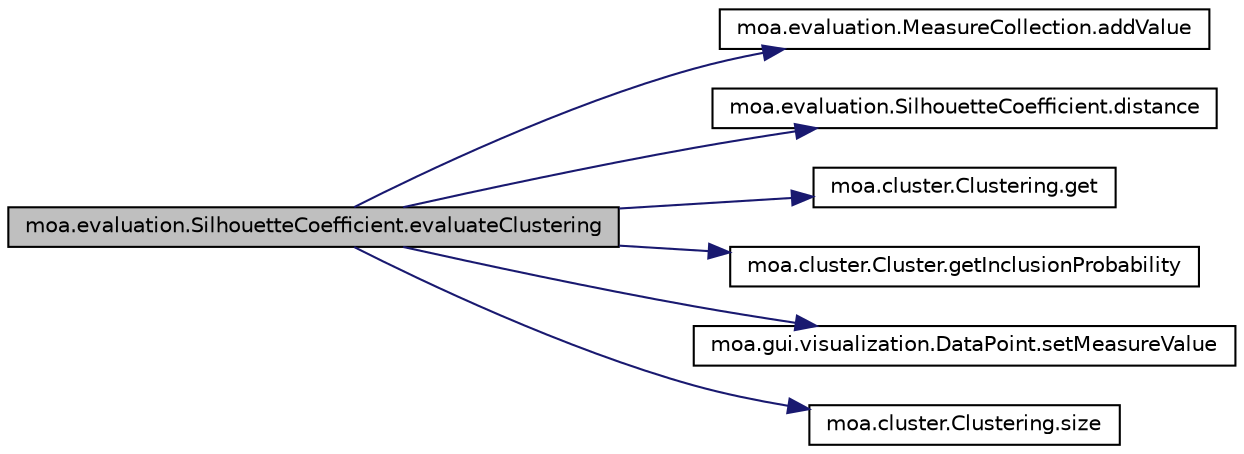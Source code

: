 digraph G
{
  edge [fontname="Helvetica",fontsize="10",labelfontname="Helvetica",labelfontsize="10"];
  node [fontname="Helvetica",fontsize="10",shape=record];
  rankdir=LR;
  Node1 [label="moa.evaluation.SilhouetteCoefficient.evaluateClustering",height=0.2,width=0.4,color="black", fillcolor="grey75", style="filled" fontcolor="black"];
  Node1 -> Node2 [color="midnightblue",fontsize="10",style="solid",fontname="Helvetica"];
  Node2 [label="moa.evaluation.MeasureCollection.addValue",height=0.2,width=0.4,color="black", fillcolor="white", style="filled",URL="$classmoa_1_1evaluation_1_1MeasureCollection.html#a344a1c04e2e600092750c6676b9c9906"];
  Node1 -> Node3 [color="midnightblue",fontsize="10",style="solid",fontname="Helvetica"];
  Node3 [label="moa.evaluation.SilhouetteCoefficient.distance",height=0.2,width=0.4,color="black", fillcolor="white", style="filled",URL="$classmoa_1_1evaluation_1_1SilhouetteCoefficient.html#a22d1a9bc4cd7b0eee8350acc5e184707"];
  Node1 -> Node4 [color="midnightblue",fontsize="10",style="solid",fontname="Helvetica"];
  Node4 [label="moa.cluster.Clustering.get",height=0.2,width=0.4,color="black", fillcolor="white", style="filled",URL="$classmoa_1_1cluster_1_1Clustering.html#a6a66be9b90f5cb06b044da278cdf24c9",tooltip="remove a cluster from the clustering"];
  Node1 -> Node5 [color="midnightblue",fontsize="10",style="solid",fontname="Helvetica"];
  Node5 [label="moa.cluster.Cluster.getInclusionProbability",height=0.2,width=0.4,color="black", fillcolor="white", style="filled",URL="$classmoa_1_1cluster_1_1Cluster.html#abf05802928ccf0ebe145e00c3568944b",tooltip="Returns the probability of the given point belonging to this cluster."];
  Node1 -> Node6 [color="midnightblue",fontsize="10",style="solid",fontname="Helvetica"];
  Node6 [label="moa.gui.visualization.DataPoint.setMeasureValue",height=0.2,width=0.4,color="black", fillcolor="white", style="filled",URL="$classmoa_1_1gui_1_1visualization_1_1DataPoint.html#ae785a3bf303998016133b7d56566a920"];
  Node1 -> Node7 [color="midnightblue",fontsize="10",style="solid",fontname="Helvetica"];
  Node7 [label="moa.cluster.Clustering.size",height=0.2,width=0.4,color="black", fillcolor="white", style="filled",URL="$classmoa_1_1cluster_1_1Clustering.html#a054a386d94acf3b88574f061ab4c8d71"];
}
